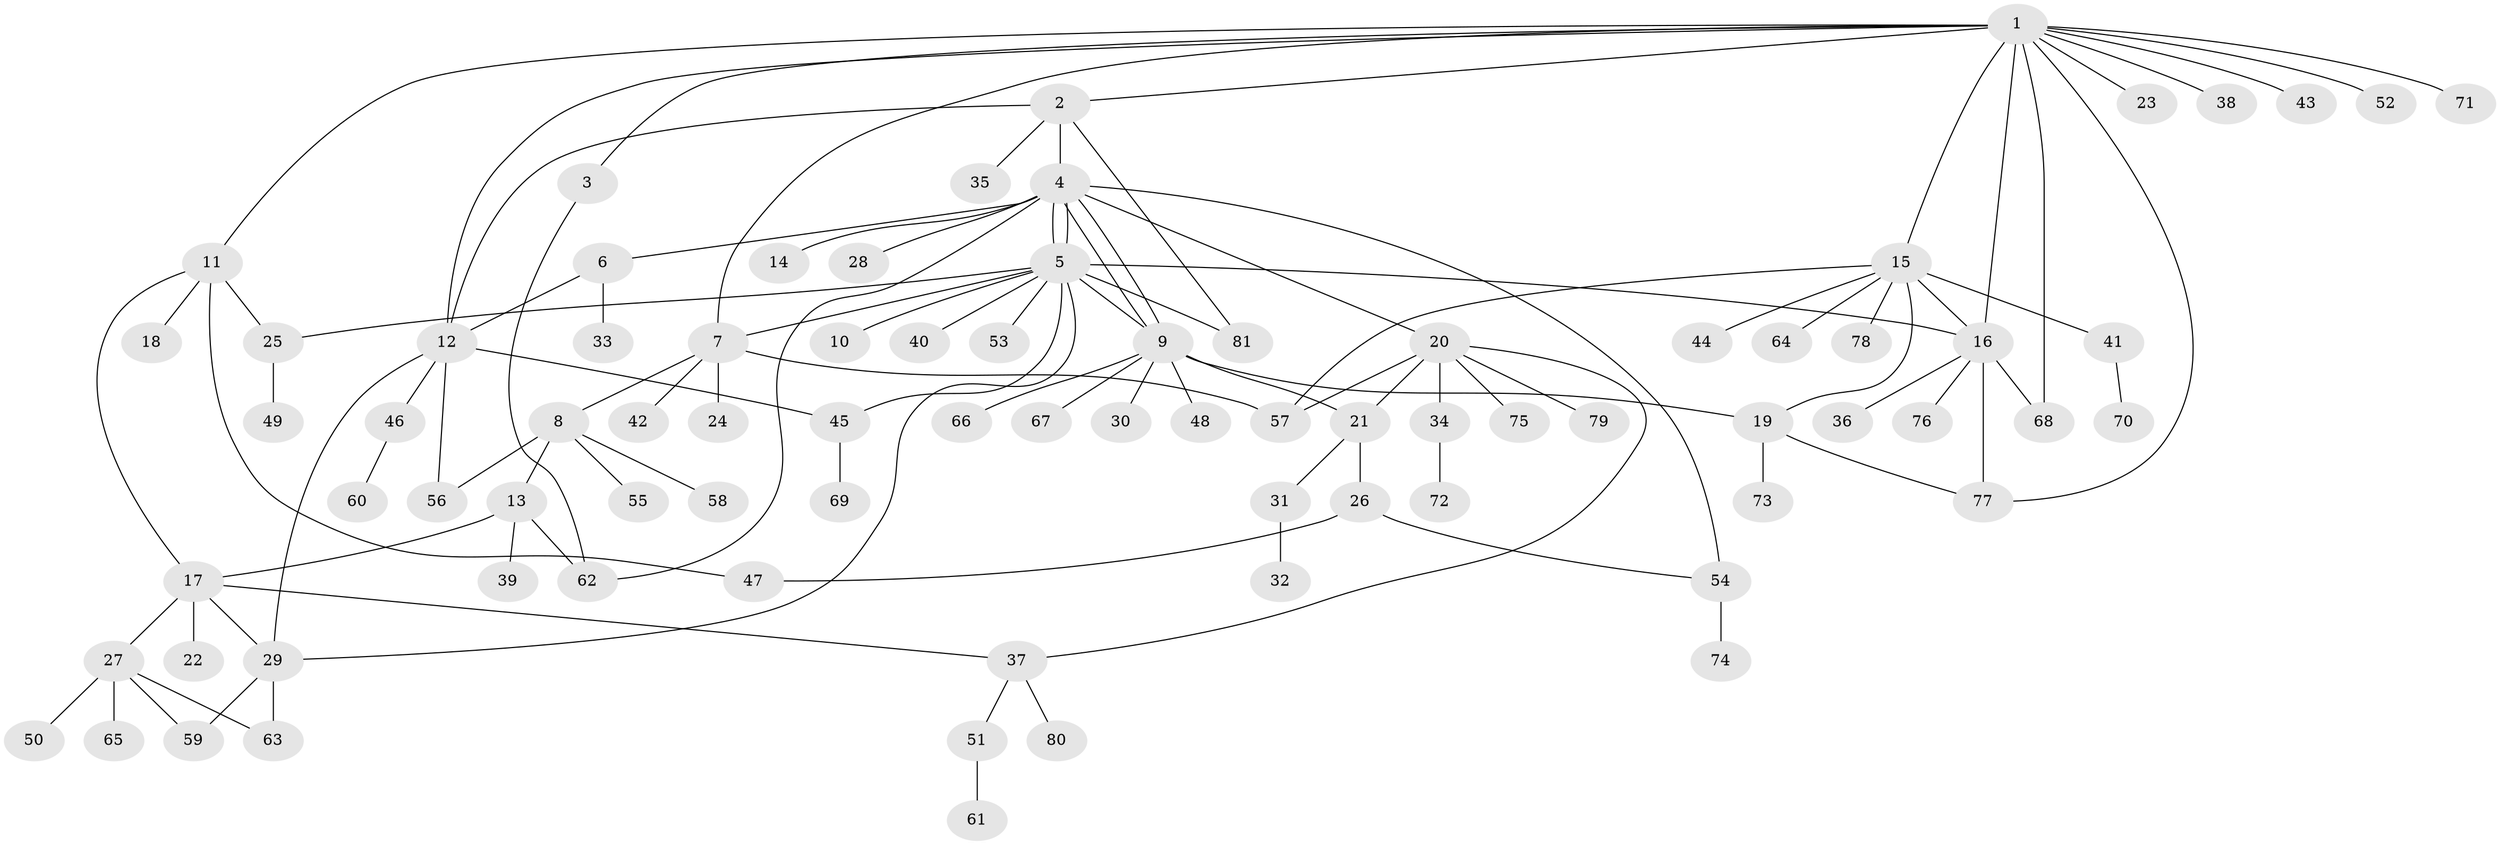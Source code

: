 // coarse degree distribution, {8: 0.03508771929824561, 10: 0.017543859649122806, 4: 0.017543859649122806, 5: 0.10526315789473684, 6: 0.05263157894736842, 1: 0.5087719298245614, 7: 0.03508771929824561, 2: 0.08771929824561403, 3: 0.12280701754385964, 12: 0.017543859649122806}
// Generated by graph-tools (version 1.1) at 2025/36/03/04/25 23:36:40]
// undirected, 81 vertices, 109 edges
graph export_dot {
  node [color=gray90,style=filled];
  1;
  2;
  3;
  4;
  5;
  6;
  7;
  8;
  9;
  10;
  11;
  12;
  13;
  14;
  15;
  16;
  17;
  18;
  19;
  20;
  21;
  22;
  23;
  24;
  25;
  26;
  27;
  28;
  29;
  30;
  31;
  32;
  33;
  34;
  35;
  36;
  37;
  38;
  39;
  40;
  41;
  42;
  43;
  44;
  45;
  46;
  47;
  48;
  49;
  50;
  51;
  52;
  53;
  54;
  55;
  56;
  57;
  58;
  59;
  60;
  61;
  62;
  63;
  64;
  65;
  66;
  67;
  68;
  69;
  70;
  71;
  72;
  73;
  74;
  75;
  76;
  77;
  78;
  79;
  80;
  81;
  1 -- 2;
  1 -- 3;
  1 -- 7;
  1 -- 11;
  1 -- 12;
  1 -- 15;
  1 -- 16;
  1 -- 23;
  1 -- 38;
  1 -- 43;
  1 -- 52;
  1 -- 68;
  1 -- 71;
  1 -- 77;
  2 -- 4;
  2 -- 12;
  2 -- 35;
  2 -- 81;
  3 -- 62;
  4 -- 5;
  4 -- 5;
  4 -- 6;
  4 -- 9;
  4 -- 9;
  4 -- 14;
  4 -- 20;
  4 -- 28;
  4 -- 54;
  4 -- 62;
  5 -- 7;
  5 -- 9;
  5 -- 10;
  5 -- 16;
  5 -- 25;
  5 -- 29;
  5 -- 40;
  5 -- 45;
  5 -- 53;
  5 -- 81;
  6 -- 12;
  6 -- 33;
  7 -- 8;
  7 -- 24;
  7 -- 42;
  7 -- 57;
  8 -- 13;
  8 -- 55;
  8 -- 56;
  8 -- 58;
  9 -- 19;
  9 -- 21;
  9 -- 30;
  9 -- 48;
  9 -- 66;
  9 -- 67;
  11 -- 17;
  11 -- 18;
  11 -- 25;
  11 -- 47;
  12 -- 29;
  12 -- 45;
  12 -- 46;
  12 -- 56;
  13 -- 17;
  13 -- 39;
  13 -- 62;
  15 -- 16;
  15 -- 19;
  15 -- 41;
  15 -- 44;
  15 -- 57;
  15 -- 64;
  15 -- 78;
  16 -- 36;
  16 -- 68;
  16 -- 76;
  16 -- 77;
  17 -- 22;
  17 -- 27;
  17 -- 29;
  17 -- 37;
  19 -- 73;
  19 -- 77;
  20 -- 21;
  20 -- 34;
  20 -- 37;
  20 -- 57;
  20 -- 75;
  20 -- 79;
  21 -- 26;
  21 -- 31;
  25 -- 49;
  26 -- 47;
  26 -- 54;
  27 -- 50;
  27 -- 59;
  27 -- 63;
  27 -- 65;
  29 -- 59;
  29 -- 63;
  31 -- 32;
  34 -- 72;
  37 -- 51;
  37 -- 80;
  41 -- 70;
  45 -- 69;
  46 -- 60;
  51 -- 61;
  54 -- 74;
}
